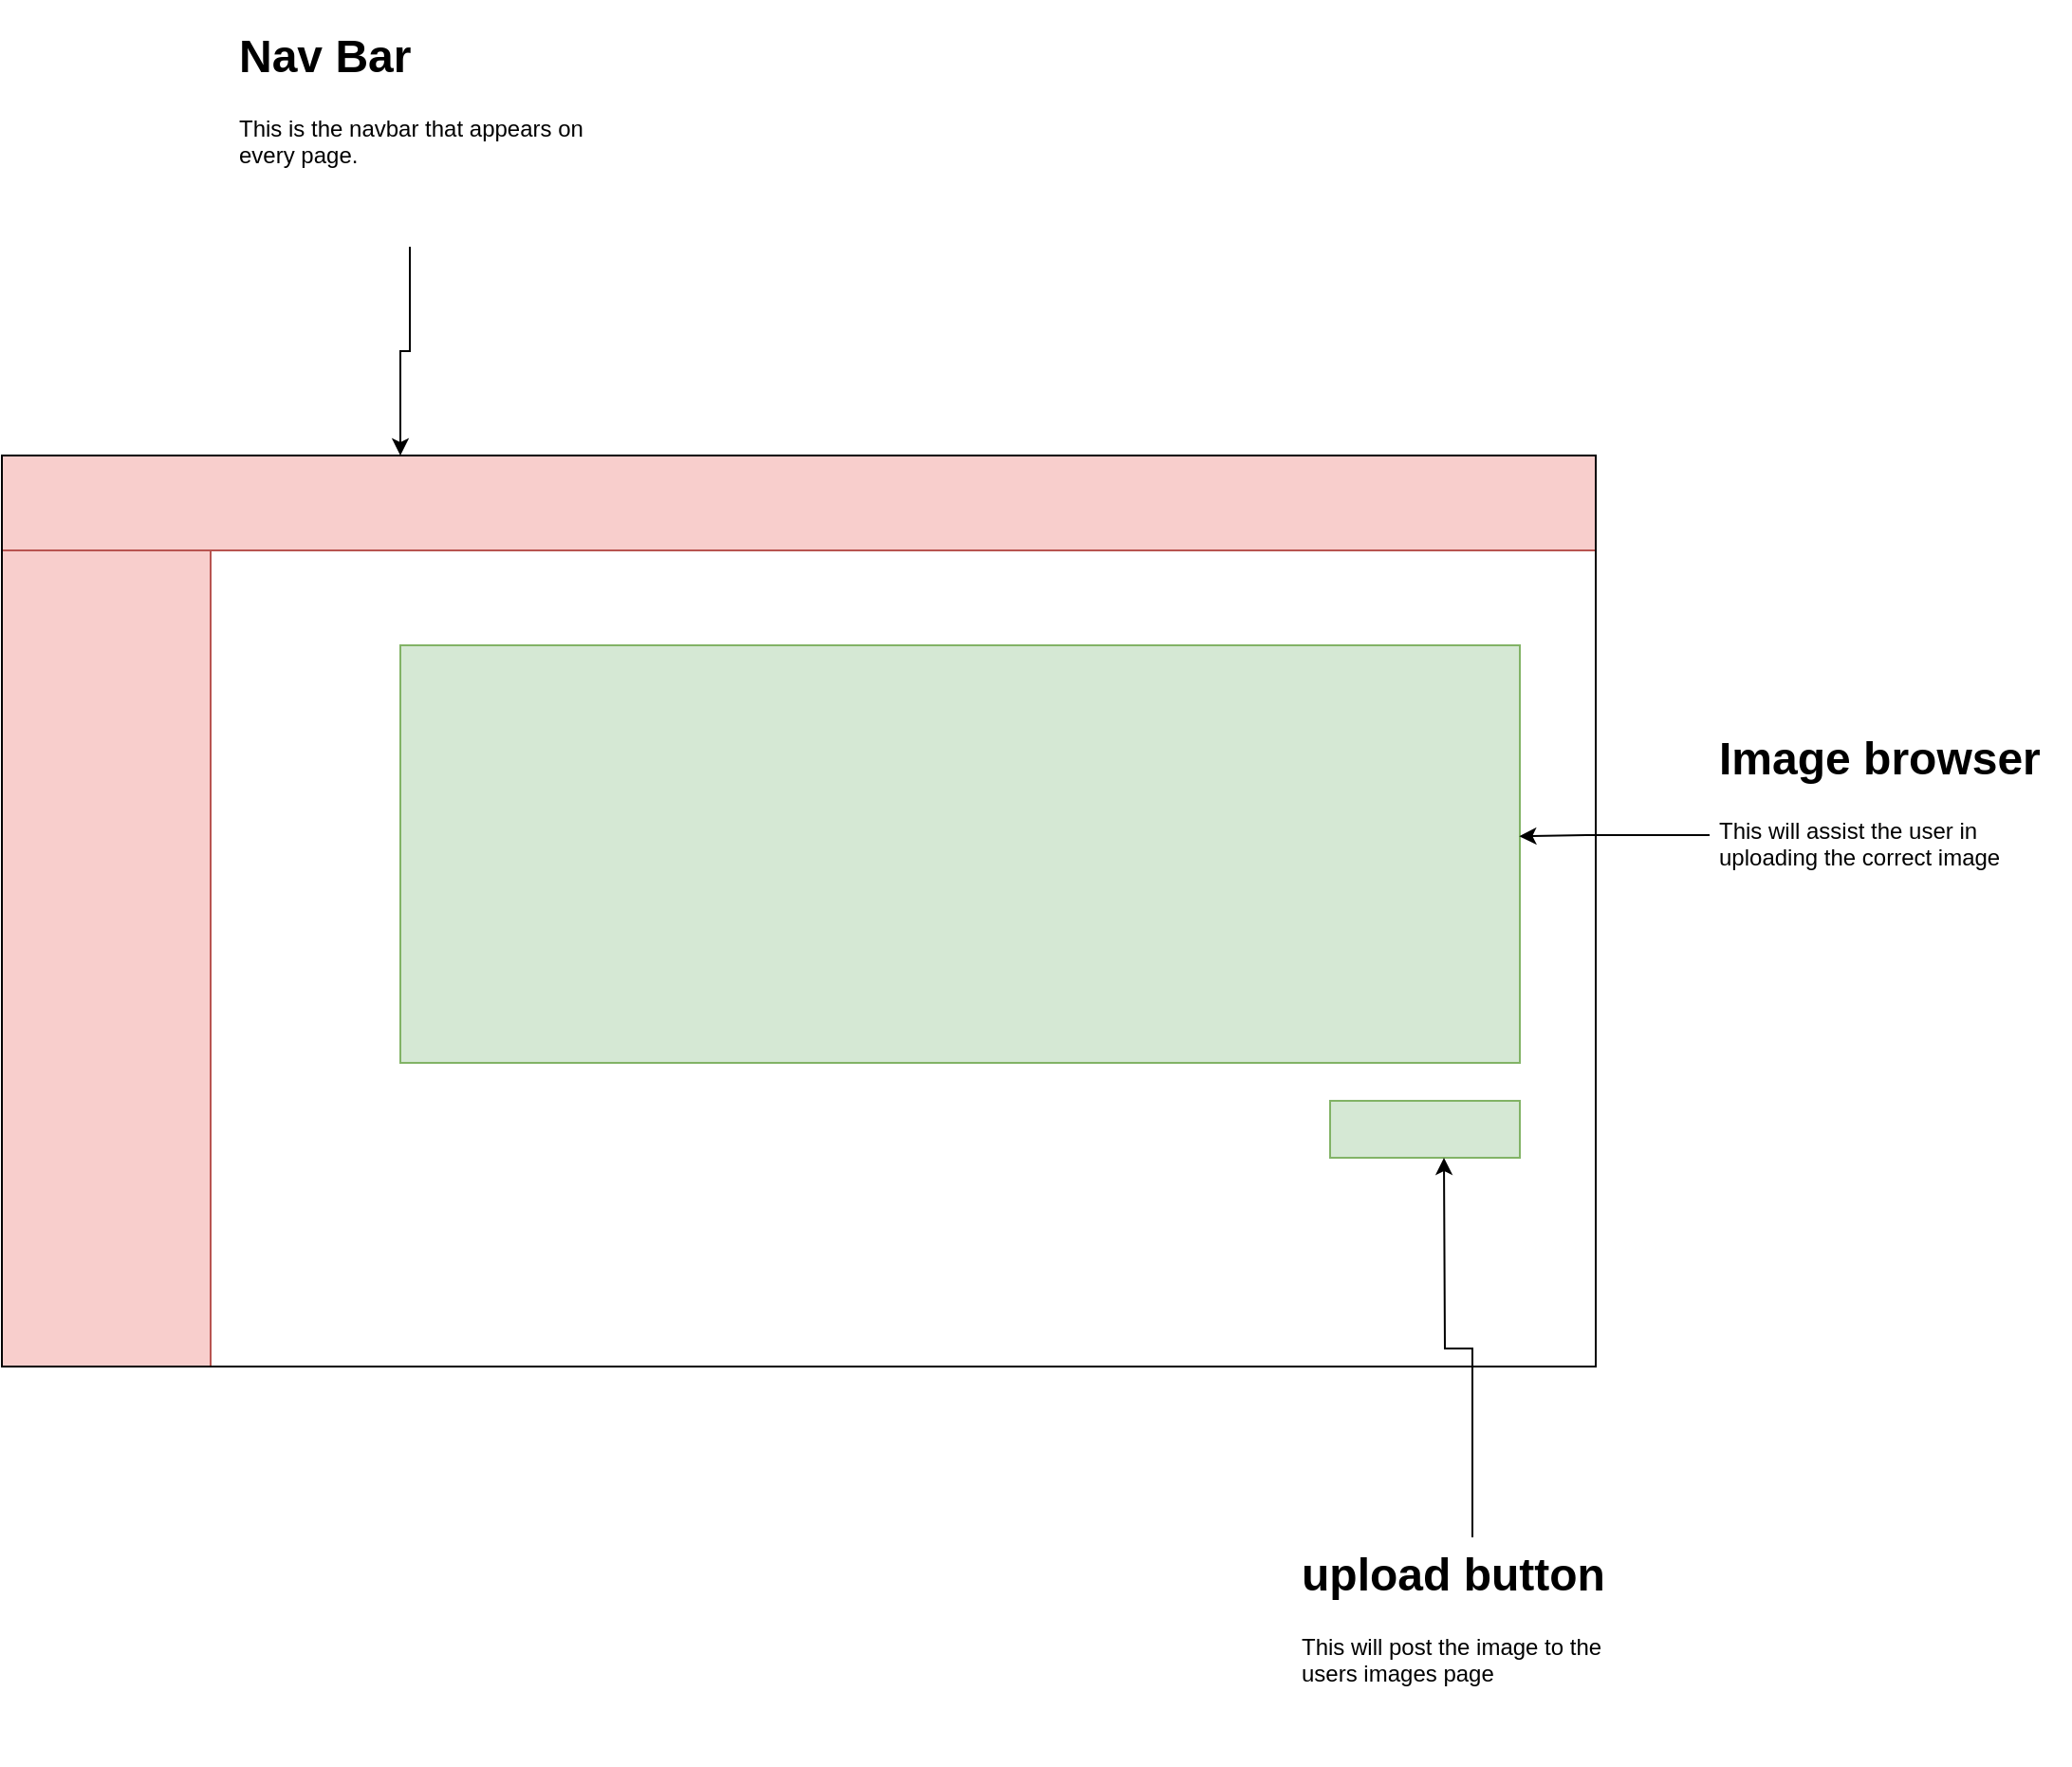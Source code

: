 <mxfile version="16.6.3" type="github">
  <diagram id="yiech2I5wDsye3f-JXlS" name="Page-1">
    <mxGraphModel dx="1351" dy="1361" grid="1" gridSize="10" guides="1" tooltips="1" connect="1" arrows="1" fold="1" page="0" pageScale="1" pageWidth="850" pageHeight="1100" math="0" shadow="0">
      <root>
        <mxCell id="0" />
        <mxCell id="1" style="" parent="0" />
        <mxCell id="ka9l8RHywpmPQisExGzO-5" value="" style="group" vertex="1" connectable="0" parent="1">
          <mxGeometry x="70" y="80" width="840" height="480" as="geometry" />
        </mxCell>
        <mxCell id="ka9l8RHywpmPQisExGzO-3" value="" style="rounded=0;whiteSpace=wrap;html=1;fillColor=#f8cecc;strokeColor=#b85450;" vertex="1" parent="ka9l8RHywpmPQisExGzO-5">
          <mxGeometry width="840" height="50" as="geometry" />
        </mxCell>
        <mxCell id="ka9l8RHywpmPQisExGzO-4" value="" style="rounded=0;whiteSpace=wrap;html=1;fillColor=#f8cecc;strokeColor=#b85450;" vertex="1" parent="ka9l8RHywpmPQisExGzO-5">
          <mxGeometry y="50" width="110" height="430" as="geometry" />
        </mxCell>
        <mxCell id="ka9l8RHywpmPQisExGzO-1" value="" style="rounded=0;whiteSpace=wrap;html=1;fillColor=none;" vertex="1" parent="ka9l8RHywpmPQisExGzO-5">
          <mxGeometry width="840" height="480" as="geometry" />
        </mxCell>
        <mxCell id="ka9l8RHywpmPQisExGzO-15" value="" style="group" vertex="1" connectable="0" parent="ka9l8RHywpmPQisExGzO-5">
          <mxGeometry x="210" y="100" width="590" height="270" as="geometry" />
        </mxCell>
        <mxCell id="ka9l8RHywpmPQisExGzO-8" value="" style="rounded=0;whiteSpace=wrap;html=1;fillColor=#d5e8d4;strokeColor=#82b366;" vertex="1" parent="ka9l8RHywpmPQisExGzO-15">
          <mxGeometry x="490" y="240" width="100" height="30" as="geometry" />
        </mxCell>
        <mxCell id="ka9l8RHywpmPQisExGzO-14" value="" style="whiteSpace=wrap;html=1;fillColor=#d5e8d4;strokeColor=#82b366;" vertex="1" parent="ka9l8RHywpmPQisExGzO-15">
          <mxGeometry width="590" height="220" as="geometry" />
        </mxCell>
        <mxCell id="ka9l8RHywpmPQisExGzO-7" style="edgeStyle=orthogonalEdgeStyle;rounded=0;orthogonalLoop=1;jettySize=auto;html=1;exitX=0.5;exitY=1;exitDx=0;exitDy=0;entryX=0.25;entryY=0;entryDx=0;entryDy=0;" edge="1" parent="1" source="ka9l8RHywpmPQisExGzO-6" target="ka9l8RHywpmPQisExGzO-1">
          <mxGeometry relative="1" as="geometry" />
        </mxCell>
        <mxCell id="ka9l8RHywpmPQisExGzO-6" value="&lt;h1&gt;Nav Bar&lt;/h1&gt;&lt;div&gt;This is the navbar that appears on every page.&lt;/div&gt;" style="text;html=1;strokeColor=none;fillColor=none;spacing=5;spacingTop=-20;whiteSpace=wrap;overflow=hidden;rounded=0;" vertex="1" parent="1">
          <mxGeometry x="190" y="-150" width="190" height="120" as="geometry" />
        </mxCell>
        <mxCell id="ka9l8RHywpmPQisExGzO-10" style="edgeStyle=orthogonalEdgeStyle;rounded=0;orthogonalLoop=1;jettySize=auto;html=1;exitX=0;exitY=0.5;exitDx=0;exitDy=0;entryX=0.952;entryY=0.418;entryDx=0;entryDy=0;entryPerimeter=0;" edge="1" parent="1" source="ka9l8RHywpmPQisExGzO-9" target="ka9l8RHywpmPQisExGzO-1">
          <mxGeometry relative="1" as="geometry">
            <Array as="points">
              <mxPoint x="905" y="281" />
            </Array>
          </mxGeometry>
        </mxCell>
        <mxCell id="ka9l8RHywpmPQisExGzO-9" value="&lt;h1&gt;Image browser&lt;/h1&gt;&lt;div&gt;This will assist the user in uploading the correct image&lt;/div&gt;" style="text;html=1;strokeColor=none;fillColor=none;spacing=5;spacingTop=-20;whiteSpace=wrap;overflow=hidden;rounded=0;" vertex="1" parent="1">
          <mxGeometry x="970" y="220" width="190" height="120" as="geometry" />
        </mxCell>
        <mxCell id="ka9l8RHywpmPQisExGzO-11" value="Untitled Layer" style="" parent="0" />
        <mxCell id="ka9l8RHywpmPQisExGzO-17" style="edgeStyle=orthogonalEdgeStyle;rounded=0;orthogonalLoop=1;jettySize=auto;html=1;exitX=0.5;exitY=0;exitDx=0;exitDy=0;" edge="1" parent="ka9l8RHywpmPQisExGzO-11" source="ka9l8RHywpmPQisExGzO-16">
          <mxGeometry relative="1" as="geometry">
            <mxPoint x="830" y="450" as="targetPoint" />
          </mxGeometry>
        </mxCell>
        <mxCell id="ka9l8RHywpmPQisExGzO-16" value="&lt;h1&gt;upload button&lt;/h1&gt;&lt;div&gt;This will post the image to the users images page&lt;/div&gt;" style="text;html=1;strokeColor=none;fillColor=none;spacing=5;spacingTop=-20;whiteSpace=wrap;overflow=hidden;rounded=0;" vertex="1" parent="ka9l8RHywpmPQisExGzO-11">
          <mxGeometry x="750" y="650" width="190" height="120" as="geometry" />
        </mxCell>
      </root>
    </mxGraphModel>
  </diagram>
</mxfile>

